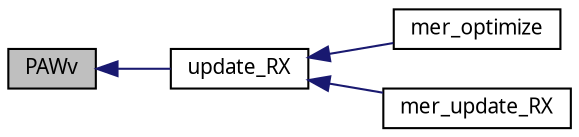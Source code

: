 digraph G
{
  edge [fontname="FreeSans.ttf",fontsize=10,labelfontname="FreeSans.ttf",labelfontsize=10];
  node [fontname="FreeSans.ttf",fontsize=10,shape=record];
  rankdir=LR;
  Node1 [label="PAWv",height=0.2,width=0.4,color="black", fillcolor="grey75", style="filled" fontcolor="black"];
  Node1 -> Node2 [dir=back,color="midnightblue",fontsize=10,style="solid",fontname="FreeSans.ttf"];
  Node2 [label="update_RX",height=0.2,width=0.4,color="black", fillcolor="white", style="filled",URL="$lmer_8c.html#2c7f7874e2eb3f6c51c53c5873cffec4",tooltip="Update the RCX and RX slots in an mer object."];
  Node2 -> Node3 [dir=back,color="midnightblue",fontsize=10,style="solid",fontname="FreeSans.ttf"];
  Node3 [label="mer_optimize",height=0.2,width=0.4,color="black", fillcolor="white", style="filled",URL="$lmer_8h.html#a4e16de36d36af6c715d52a045f88e78",tooltip="Optimize the profiled deviance of an lmer object or the Laplace approximation to..."];
  Node2 -> Node4 [dir=back,color="midnightblue",fontsize=10,style="solid",fontname="FreeSans.ttf"];
  Node4 [label="mer_update_RX",height=0.2,width=0.4,color="black", fillcolor="white", style="filled",URL="$lmer_8h.html#6c02b5f73d659d2d748852fac7e9c462",tooltip="Externally callable version of update_RX."];
}
